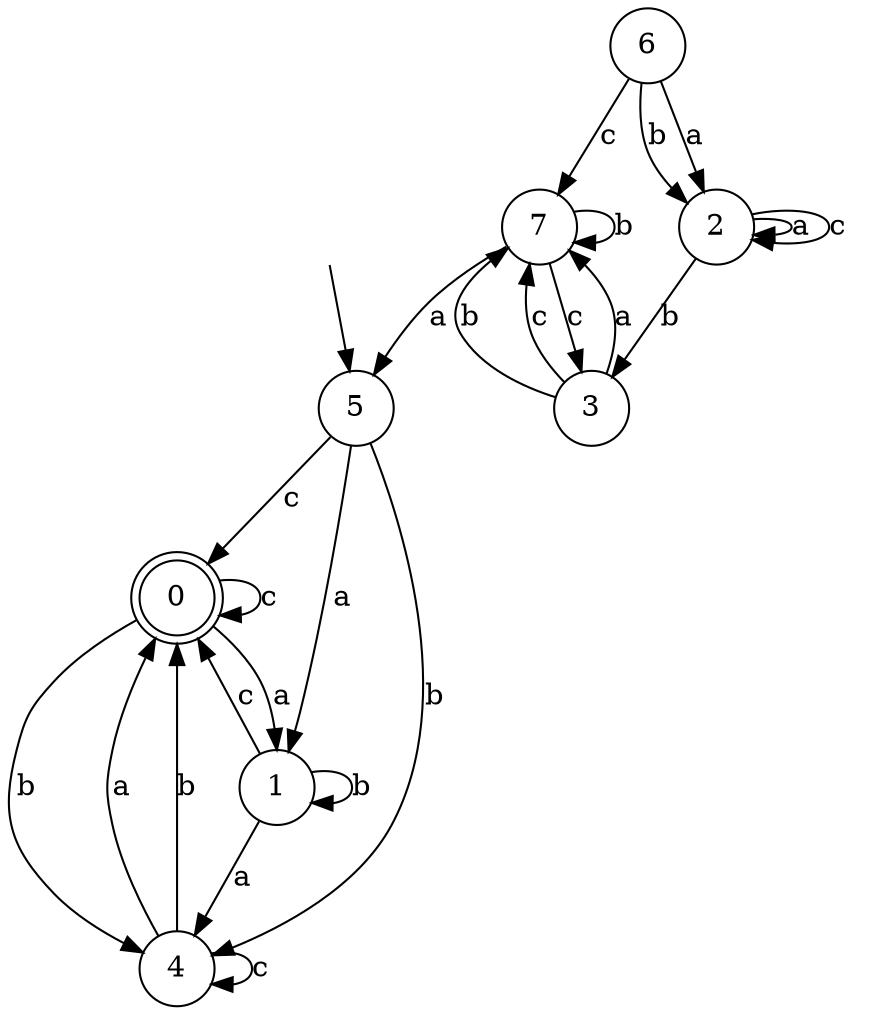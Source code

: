 digraph g {
__start [label=""shape=none]
	5[shape="circle" label="5"]
	0[shape="doublecircle" label="0"]
	1[shape="circle" label="1"]
	2[shape="circle" label="2"]
	3[shape="circle" label="3"]
	4[shape="circle" label="4"]
	6[shape="circle" label="6"]
	7[shape="circle" label="7"]

__start -> 5
	0 -> 1 [label="a"]
	0 -> 4 [label="b"]
	0 -> 0 [label="c"]
	1 -> 4 [label="a"]
	1 -> 1 [label="b"]
	1 -> 0 [label="c"]
	2 -> 2 [label="a"]
	2 -> 3 [label="b"]
	2 -> 2 [label="c"]
	3 -> 7 [label="a"]
	3 -> 7 [label="b"]
	3 -> 7 [label="c"]
	4 -> 0 [label="a"]
	4 -> 0 [label="b"]
	4 -> 4 [label="c"]
	5 -> 1 [label="a"]
	5 -> 4 [label="b"]
	5 -> 0 [label="c"]
	6 -> 2 [label="a"]
	6 -> 2 [label="b"]
	6 -> 7 [label="c"]
	7 -> 5 [label="a"]
	7 -> 7 [label="b"]
	7 -> 3 [label="c"]
}
